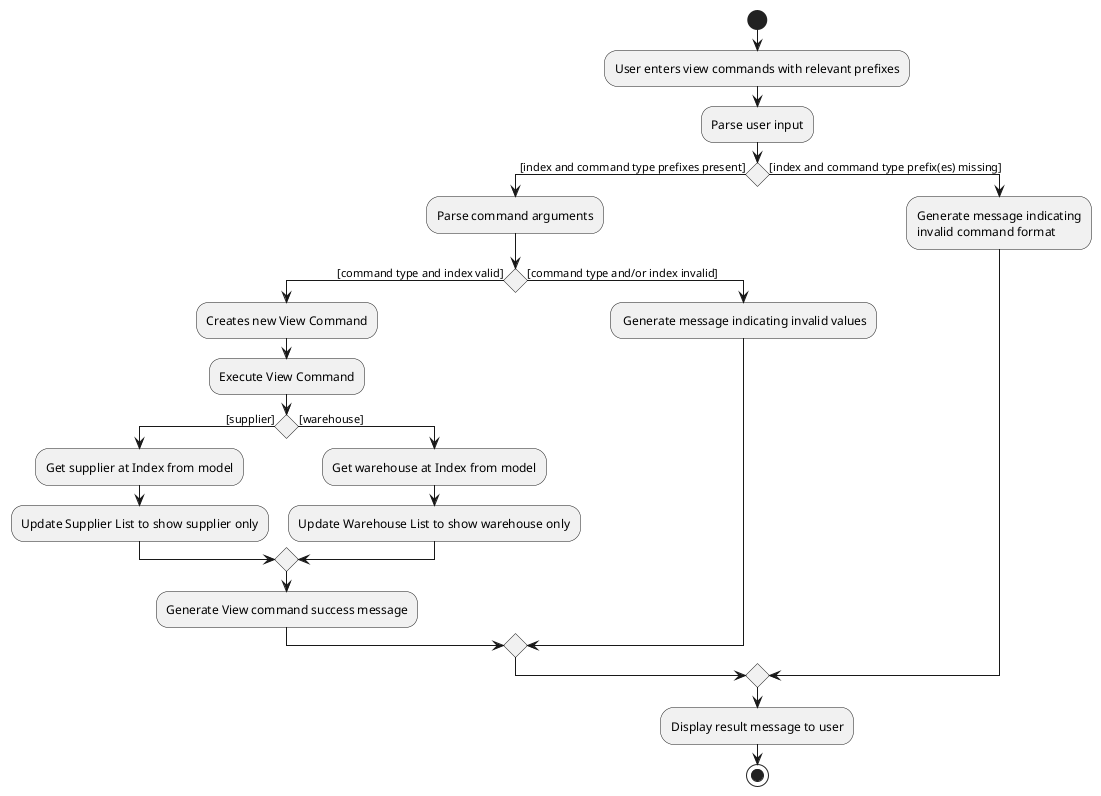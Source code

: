 @startuml
start
:User enters view commands with relevant prefixes;
:Parse user input;

'Since the beta syntax does not support placing the condition outside the
'diamond we place it as the true branch instead.

if () then ([index and command type prefixes present])
    :Parse command arguments;
    if () then ([command type and index valid])
        :Creates new View Command;
        :Execute View Command;
        if () then ([supplier])
            :Get supplier at Index from model;
            :Update Supplier List to show supplier only;
        else ([warehouse])
            :Get warehouse at Index from model;
            :Update Warehouse List to show warehouse only;
        endif
        :Generate View command success message;

    else ([command type and/or index invalid])
        : Generate message indicating invalid values;
    endif

else ([index and command type prefix(es) missing])
    :Generate message indicating
    invalid command format;
endif
:Display result message to user;
stop
@enduml
